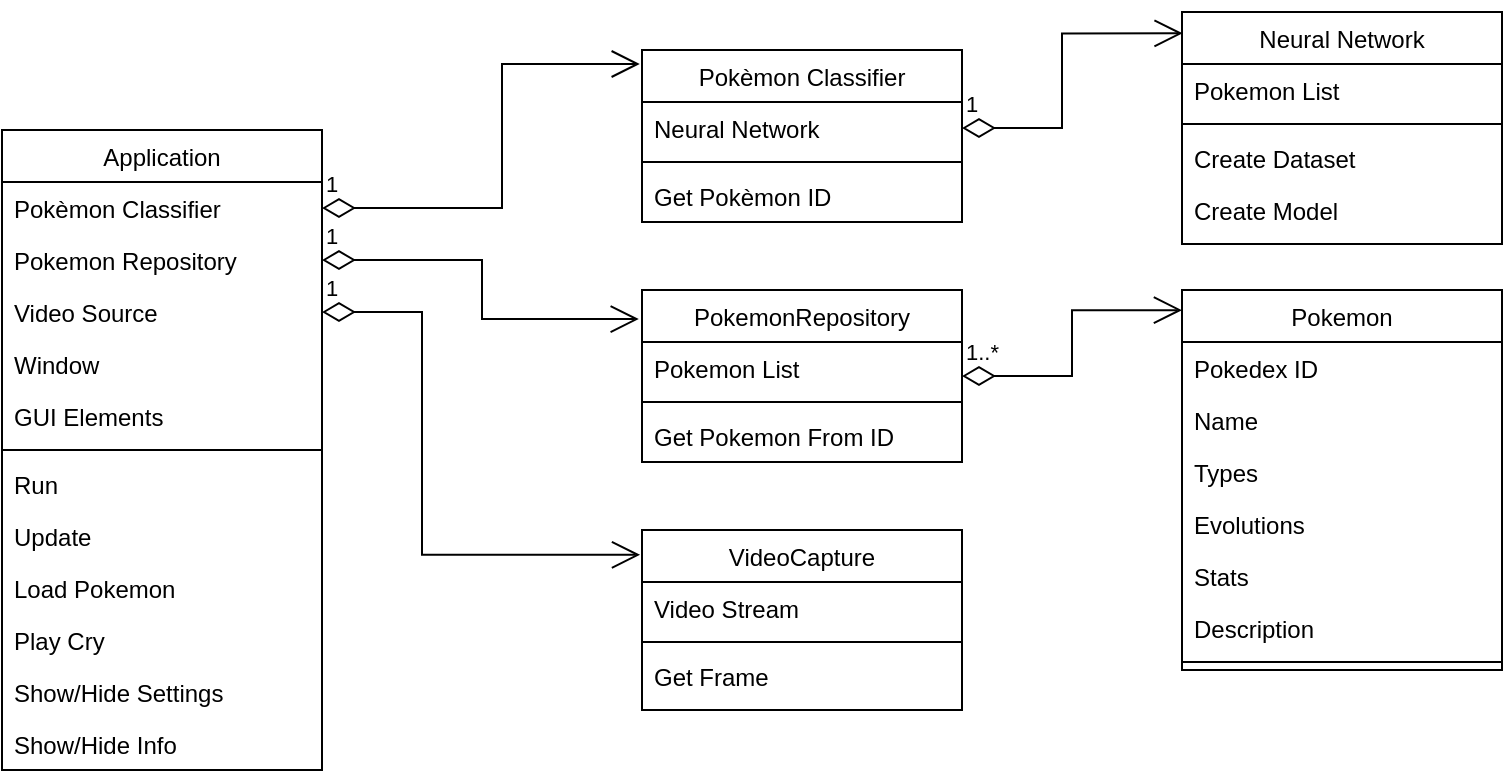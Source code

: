 <mxfile version="15.5.4" type="device"><diagram id="C5RBs43oDa-KdzZeNtuy" name="Page-1"><mxGraphModel dx="650" dy="634" grid="1" gridSize="10" guides="1" tooltips="1" connect="1" arrows="1" fold="1" page="1" pageScale="1" pageWidth="827" pageHeight="1169" math="0" shadow="0"><root><mxCell id="WIyWlLk6GJQsqaUBKTNV-0"/><mxCell id="WIyWlLk6GJQsqaUBKTNV-1" parent="WIyWlLk6GJQsqaUBKTNV-0"/><mxCell id="CxT3ovROOGnS5lEfjIYd-0" value="PokemonRepository" style="swimlane;fontStyle=0;align=center;verticalAlign=top;childLayout=stackLayout;horizontal=1;startSize=26;horizontalStack=0;resizeParent=1;resizeLast=0;collapsible=1;marginBottom=0;rounded=0;shadow=0;strokeWidth=1;" parent="WIyWlLk6GJQsqaUBKTNV-1" vertex="1"><mxGeometry x="370" y="340" width="160" height="86" as="geometry"><mxRectangle x="254" y="150" width="160" height="26" as="alternateBounds"/></mxGeometry></mxCell><mxCell id="CxT3ovROOGnS5lEfjIYd-26" value="Pokemon List" style="text;align=left;verticalAlign=top;spacingLeft=4;spacingRight=4;overflow=hidden;rotatable=0;points=[[0,0.5],[1,0.5]];portConstraint=eastwest;" parent="CxT3ovROOGnS5lEfjIYd-0" vertex="1"><mxGeometry y="26" width="160" height="26" as="geometry"/></mxCell><mxCell id="CxT3ovROOGnS5lEfjIYd-4" value="" style="line;html=1;strokeWidth=1;align=left;verticalAlign=middle;spacingTop=-1;spacingLeft=3;spacingRight=3;rotatable=0;labelPosition=right;points=[];portConstraint=eastwest;" parent="CxT3ovROOGnS5lEfjIYd-0" vertex="1"><mxGeometry y="52" width="160" height="8" as="geometry"/></mxCell><mxCell id="CxT3ovROOGnS5lEfjIYd-5" value="Get Pokemon From ID" style="text;align=left;verticalAlign=top;spacingLeft=4;spacingRight=4;overflow=hidden;rotatable=0;points=[[0,0.5],[1,0.5]];portConstraint=eastwest;" parent="CxT3ovROOGnS5lEfjIYd-0" vertex="1"><mxGeometry y="60" width="160" height="26" as="geometry"/></mxCell><mxCell id="CxT3ovROOGnS5lEfjIYd-6" value="Pokemon" style="swimlane;fontStyle=0;align=center;verticalAlign=top;childLayout=stackLayout;horizontal=1;startSize=26;horizontalStack=0;resizeParent=1;resizeLast=0;collapsible=1;marginBottom=0;rounded=0;shadow=0;strokeWidth=1;" parent="WIyWlLk6GJQsqaUBKTNV-1" vertex="1"><mxGeometry x="640" y="340" width="160" height="190" as="geometry"><mxRectangle x="230" y="140" width="160" height="26" as="alternateBounds"/></mxGeometry></mxCell><mxCell id="CxT3ovROOGnS5lEfjIYd-7" value="Pokedex ID" style="text;align=left;verticalAlign=top;spacingLeft=4;spacingRight=4;overflow=hidden;rotatable=0;points=[[0,0.5],[1,0.5]];portConstraint=eastwest;" parent="CxT3ovROOGnS5lEfjIYd-6" vertex="1"><mxGeometry y="26" width="160" height="26" as="geometry"/></mxCell><mxCell id="CxT3ovROOGnS5lEfjIYd-8" value="Name" style="text;align=left;verticalAlign=top;spacingLeft=4;spacingRight=4;overflow=hidden;rotatable=0;points=[[0,0.5],[1,0.5]];portConstraint=eastwest;rounded=0;shadow=0;html=0;" parent="CxT3ovROOGnS5lEfjIYd-6" vertex="1"><mxGeometry y="52" width="160" height="26" as="geometry"/></mxCell><mxCell id="CxT3ovROOGnS5lEfjIYd-9" value="Types" style="text;align=left;verticalAlign=top;spacingLeft=4;spacingRight=4;overflow=hidden;rotatable=0;points=[[0,0.5],[1,0.5]];portConstraint=eastwest;rounded=0;shadow=0;html=0;" parent="CxT3ovROOGnS5lEfjIYd-6" vertex="1"><mxGeometry y="78" width="160" height="26" as="geometry"/></mxCell><mxCell id="CxT3ovROOGnS5lEfjIYd-13" value="Evolutions" style="text;align=left;verticalAlign=top;spacingLeft=4;spacingRight=4;overflow=hidden;rotatable=0;points=[[0,0.5],[1,0.5]];portConstraint=eastwest;rounded=0;shadow=0;html=0;" parent="CxT3ovROOGnS5lEfjIYd-6" vertex="1"><mxGeometry y="104" width="160" height="26" as="geometry"/></mxCell><mxCell id="CxT3ovROOGnS5lEfjIYd-14" value="Stats" style="text;align=left;verticalAlign=top;spacingLeft=4;spacingRight=4;overflow=hidden;rotatable=0;points=[[0,0.5],[1,0.5]];portConstraint=eastwest;rounded=0;shadow=0;html=0;" parent="CxT3ovROOGnS5lEfjIYd-6" vertex="1"><mxGeometry y="130" width="160" height="26" as="geometry"/></mxCell><mxCell id="CxT3ovROOGnS5lEfjIYd-15" value="Description" style="text;align=left;verticalAlign=top;spacingLeft=4;spacingRight=4;overflow=hidden;rotatable=0;points=[[0,0.5],[1,0.5]];portConstraint=eastwest;rounded=0;shadow=0;html=0;" parent="CxT3ovROOGnS5lEfjIYd-6" vertex="1"><mxGeometry y="156" width="160" height="26" as="geometry"/></mxCell><mxCell id="UMjAxG0twNgWCCdrnOoS-13" value="" style="line;html=1;strokeWidth=1;align=left;verticalAlign=middle;spacingTop=-1;spacingLeft=3;spacingRight=3;rotatable=0;labelPosition=right;points=[];portConstraint=eastwest;" vertex="1" parent="CxT3ovROOGnS5lEfjIYd-6"><mxGeometry y="182" width="160" height="8" as="geometry"/></mxCell><mxCell id="CxT3ovROOGnS5lEfjIYd-16" value="1..*" style="endArrow=open;html=1;endSize=12;startArrow=diamondThin;startSize=14;startFill=0;edgeStyle=orthogonalEdgeStyle;align=left;verticalAlign=bottom;rounded=0;entryX=0;entryY=0.053;entryDx=0;entryDy=0;entryPerimeter=0;exitX=1;exitY=0.5;exitDx=0;exitDy=0;" parent="WIyWlLk6GJQsqaUBKTNV-1" source="CxT3ovROOGnS5lEfjIYd-0" target="CxT3ovROOGnS5lEfjIYd-6" edge="1"><mxGeometry x="-1" y="3" relative="1" as="geometry"><mxPoint x="526" y="149" as="sourcePoint"/><mxPoint x="636" y="300" as="targetPoint"/></mxGeometry></mxCell><mxCell id="CxT3ovROOGnS5lEfjIYd-17" value="VideoCapture" style="swimlane;fontStyle=0;align=center;verticalAlign=top;childLayout=stackLayout;horizontal=1;startSize=26;horizontalStack=0;resizeParent=1;resizeLast=0;collapsible=1;marginBottom=0;rounded=0;shadow=0;strokeWidth=1;" parent="WIyWlLk6GJQsqaUBKTNV-1" vertex="1"><mxGeometry x="370" y="460" width="160" height="90" as="geometry"><mxRectangle x="550" y="140" width="160" height="26" as="alternateBounds"/></mxGeometry></mxCell><mxCell id="CxT3ovROOGnS5lEfjIYd-18" value="Video Stream" style="text;align=left;verticalAlign=top;spacingLeft=4;spacingRight=4;overflow=hidden;rotatable=0;points=[[0,0.5],[1,0.5]];portConstraint=eastwest;" parent="CxT3ovROOGnS5lEfjIYd-17" vertex="1"><mxGeometry y="26" width="160" height="26" as="geometry"/></mxCell><mxCell id="CxT3ovROOGnS5lEfjIYd-23" value="" style="line;html=1;strokeWidth=1;align=left;verticalAlign=middle;spacingTop=-1;spacingLeft=3;spacingRight=3;rotatable=0;labelPosition=right;points=[];portConstraint=eastwest;" parent="CxT3ovROOGnS5lEfjIYd-17" vertex="1"><mxGeometry y="52" width="160" height="8" as="geometry"/></mxCell><mxCell id="CxT3ovROOGnS5lEfjIYd-24" value="Get Frame" style="text;align=left;verticalAlign=top;spacingLeft=4;spacingRight=4;overflow=hidden;rotatable=0;points=[[0,0.5],[1,0.5]];portConstraint=eastwest;" parent="CxT3ovROOGnS5lEfjIYd-17" vertex="1"><mxGeometry y="60" width="160" height="26" as="geometry"/></mxCell><mxCell id="CxT3ovROOGnS5lEfjIYd-27" value="Application" style="swimlane;fontStyle=0;align=center;verticalAlign=top;childLayout=stackLayout;horizontal=1;startSize=26;horizontalStack=0;resizeParent=1;resizeLast=0;collapsible=1;marginBottom=0;rounded=0;shadow=0;strokeWidth=1;" parent="WIyWlLk6GJQsqaUBKTNV-1" vertex="1"><mxGeometry x="50" y="260" width="160" height="320" as="geometry"><mxRectangle x="550" y="140" width="160" height="26" as="alternateBounds"/></mxGeometry></mxCell><mxCell id="UMjAxG0twNgWCCdrnOoS-4" value="Pokèmon Classifier" style="text;align=left;verticalAlign=top;spacingLeft=4;spacingRight=4;overflow=hidden;rotatable=0;points=[[0,0.5],[1,0.5]];portConstraint=eastwest;" vertex="1" parent="CxT3ovROOGnS5lEfjIYd-27"><mxGeometry y="26" width="160" height="26" as="geometry"/></mxCell><mxCell id="CxT3ovROOGnS5lEfjIYd-38" value="Pokemon Repository" style="text;align=left;verticalAlign=top;spacingLeft=4;spacingRight=4;overflow=hidden;rotatable=0;points=[[0,0.5],[1,0.5]];portConstraint=eastwest;" parent="CxT3ovROOGnS5lEfjIYd-27" vertex="1"><mxGeometry y="52" width="160" height="26" as="geometry"/></mxCell><mxCell id="CxT3ovROOGnS5lEfjIYd-39" value="Video Source" style="text;align=left;verticalAlign=top;spacingLeft=4;spacingRight=4;overflow=hidden;rotatable=0;points=[[0,0.5],[1,0.5]];portConstraint=eastwest;" parent="CxT3ovROOGnS5lEfjIYd-27" vertex="1"><mxGeometry y="78" width="160" height="26" as="geometry"/></mxCell><mxCell id="CxT3ovROOGnS5lEfjIYd-28" value="Window" style="text;align=left;verticalAlign=top;spacingLeft=4;spacingRight=4;overflow=hidden;rotatable=0;points=[[0,0.5],[1,0.5]];portConstraint=eastwest;" parent="CxT3ovROOGnS5lEfjIYd-27" vertex="1"><mxGeometry y="104" width="160" height="26" as="geometry"/></mxCell><mxCell id="CxT3ovROOGnS5lEfjIYd-37" value="GUI Elements" style="text;align=left;verticalAlign=top;spacingLeft=4;spacingRight=4;overflow=hidden;rotatable=0;points=[[0,0.5],[1,0.5]];portConstraint=eastwest;" parent="CxT3ovROOGnS5lEfjIYd-27" vertex="1"><mxGeometry y="130" width="160" height="26" as="geometry"/></mxCell><mxCell id="CxT3ovROOGnS5lEfjIYd-29" value="" style="line;html=1;strokeWidth=1;align=left;verticalAlign=middle;spacingTop=-1;spacingLeft=3;spacingRight=3;rotatable=0;labelPosition=right;points=[];portConstraint=eastwest;" parent="CxT3ovROOGnS5lEfjIYd-27" vertex="1"><mxGeometry y="156" width="160" height="8" as="geometry"/></mxCell><mxCell id="CxT3ovROOGnS5lEfjIYd-30" value="Run" style="text;align=left;verticalAlign=top;spacingLeft=4;spacingRight=4;overflow=hidden;rotatable=0;points=[[0,0.5],[1,0.5]];portConstraint=eastwest;" parent="CxT3ovROOGnS5lEfjIYd-27" vertex="1"><mxGeometry y="164" width="160" height="26" as="geometry"/></mxCell><mxCell id="CxT3ovROOGnS5lEfjIYd-43" value="Update" style="text;align=left;verticalAlign=top;spacingLeft=4;spacingRight=4;overflow=hidden;rotatable=0;points=[[0,0.5],[1,0.5]];portConstraint=eastwest;" parent="CxT3ovROOGnS5lEfjIYd-27" vertex="1"><mxGeometry y="190" width="160" height="26" as="geometry"/></mxCell><mxCell id="CxT3ovROOGnS5lEfjIYd-46" value="Load Pokemon" style="text;align=left;verticalAlign=top;spacingLeft=4;spacingRight=4;overflow=hidden;rotatable=0;points=[[0,0.5],[1,0.5]];portConstraint=eastwest;" parent="CxT3ovROOGnS5lEfjIYd-27" vertex="1"><mxGeometry y="216" width="160" height="26" as="geometry"/></mxCell><mxCell id="CxT3ovROOGnS5lEfjIYd-45" value="Play Cry" style="text;align=left;verticalAlign=top;spacingLeft=4;spacingRight=4;overflow=hidden;rotatable=0;points=[[0,0.5],[1,0.5]];portConstraint=eastwest;" parent="CxT3ovROOGnS5lEfjIYd-27" vertex="1"><mxGeometry y="242" width="160" height="26" as="geometry"/></mxCell><mxCell id="CxT3ovROOGnS5lEfjIYd-44" value="Show/Hide Settings" style="text;align=left;verticalAlign=top;spacingLeft=4;spacingRight=4;overflow=hidden;rotatable=0;points=[[0,0.5],[1,0.5]];portConstraint=eastwest;" parent="CxT3ovROOGnS5lEfjIYd-27" vertex="1"><mxGeometry y="268" width="160" height="26" as="geometry"/></mxCell><mxCell id="CxT3ovROOGnS5lEfjIYd-47" value="Show/Hide Info" style="text;align=left;verticalAlign=top;spacingLeft=4;spacingRight=4;overflow=hidden;rotatable=0;points=[[0,0.5],[1,0.5]];portConstraint=eastwest;" parent="CxT3ovROOGnS5lEfjIYd-27" vertex="1"><mxGeometry y="294" width="160" height="26" as="geometry"/></mxCell><mxCell id="CxT3ovROOGnS5lEfjIYd-41" value="1" style="endArrow=open;html=1;endSize=12;startArrow=diamondThin;startSize=14;startFill=0;edgeStyle=orthogonalEdgeStyle;align=left;verticalAlign=bottom;rounded=0;entryX=-0.01;entryY=0.169;entryDx=0;entryDy=0;entryPerimeter=0;exitX=1;exitY=0.5;exitDx=0;exitDy=0;" parent="WIyWlLk6GJQsqaUBKTNV-1" source="CxT3ovROOGnS5lEfjIYd-38" target="CxT3ovROOGnS5lEfjIYd-0" edge="1"><mxGeometry x="-1" y="3" relative="1" as="geometry"><mxPoint x="260" y="290" as="sourcePoint"/><mxPoint x="326" y="140.0" as="targetPoint"/><Array as="points"><mxPoint x="290" y="325"/><mxPoint x="290" y="354"/></Array></mxGeometry></mxCell><mxCell id="CxT3ovROOGnS5lEfjIYd-42" value="1" style="endArrow=open;html=1;endSize=12;startArrow=diamondThin;startSize=14;startFill=0;edgeStyle=orthogonalEdgeStyle;align=left;verticalAlign=bottom;rounded=0;entryX=-0.006;entryY=0.138;entryDx=0;entryDy=0;entryPerimeter=0;exitX=1;exitY=0.5;exitDx=0;exitDy=0;" parent="WIyWlLk6GJQsqaUBKTNV-1" source="CxT3ovROOGnS5lEfjIYd-39" target="CxT3ovROOGnS5lEfjIYd-17" edge="1"><mxGeometry x="-1" y="3" relative="1" as="geometry"><mxPoint x="231.6" y="360.47" as="sourcePoint"/><mxPoint x="380" y="306.004" as="targetPoint"/><Array as="points"><mxPoint x="260" y="351"/><mxPoint x="260" y="472"/></Array></mxGeometry></mxCell><mxCell id="UMjAxG0twNgWCCdrnOoS-0" value="Pokèmon Classifier" style="swimlane;fontStyle=0;align=center;verticalAlign=top;childLayout=stackLayout;horizontal=1;startSize=26;horizontalStack=0;resizeParent=1;resizeLast=0;collapsible=1;marginBottom=0;rounded=0;shadow=0;strokeWidth=1;" vertex="1" parent="WIyWlLk6GJQsqaUBKTNV-1"><mxGeometry x="370" y="220" width="160" height="86" as="geometry"><mxRectangle x="254" y="150" width="160" height="26" as="alternateBounds"/></mxGeometry></mxCell><mxCell id="UMjAxG0twNgWCCdrnOoS-1" value="Neural Network" style="text;align=left;verticalAlign=top;spacingLeft=4;spacingRight=4;overflow=hidden;rotatable=0;points=[[0,0.5],[1,0.5]];portConstraint=eastwest;" vertex="1" parent="UMjAxG0twNgWCCdrnOoS-0"><mxGeometry y="26" width="160" height="26" as="geometry"/></mxCell><mxCell id="UMjAxG0twNgWCCdrnOoS-2" value="" style="line;html=1;strokeWidth=1;align=left;verticalAlign=middle;spacingTop=-1;spacingLeft=3;spacingRight=3;rotatable=0;labelPosition=right;points=[];portConstraint=eastwest;" vertex="1" parent="UMjAxG0twNgWCCdrnOoS-0"><mxGeometry y="52" width="160" height="8" as="geometry"/></mxCell><mxCell id="UMjAxG0twNgWCCdrnOoS-17" value="Get Pokèmon ID" style="text;align=left;verticalAlign=top;spacingLeft=4;spacingRight=4;overflow=hidden;rotatable=0;points=[[0,0.5],[1,0.5]];portConstraint=eastwest;" vertex="1" parent="UMjAxG0twNgWCCdrnOoS-0"><mxGeometry y="60" width="160" height="26" as="geometry"/></mxCell><mxCell id="UMjAxG0twNgWCCdrnOoS-5" value="Neural Network" style="swimlane;fontStyle=0;align=center;verticalAlign=top;childLayout=stackLayout;horizontal=1;startSize=26;horizontalStack=0;resizeParent=1;resizeLast=0;collapsible=1;marginBottom=0;rounded=0;shadow=0;strokeWidth=1;" vertex="1" parent="WIyWlLk6GJQsqaUBKTNV-1"><mxGeometry x="640" y="201" width="160" height="116" as="geometry"><mxRectangle x="254" y="150" width="160" height="26" as="alternateBounds"/></mxGeometry></mxCell><mxCell id="UMjAxG0twNgWCCdrnOoS-6" value="Pokemon List" style="text;align=left;verticalAlign=top;spacingLeft=4;spacingRight=4;overflow=hidden;rotatable=0;points=[[0,0.5],[1,0.5]];portConstraint=eastwest;" vertex="1" parent="UMjAxG0twNgWCCdrnOoS-5"><mxGeometry y="26" width="160" height="26" as="geometry"/></mxCell><mxCell id="UMjAxG0twNgWCCdrnOoS-7" value="" style="line;html=1;strokeWidth=1;align=left;verticalAlign=middle;spacingTop=-1;spacingLeft=3;spacingRight=3;rotatable=0;labelPosition=right;points=[];portConstraint=eastwest;" vertex="1" parent="UMjAxG0twNgWCCdrnOoS-5"><mxGeometry y="52" width="160" height="8" as="geometry"/></mxCell><mxCell id="UMjAxG0twNgWCCdrnOoS-15" value="Create Dataset" style="text;align=left;verticalAlign=top;spacingLeft=4;spacingRight=4;overflow=hidden;rotatable=0;points=[[0,0.5],[1,0.5]];portConstraint=eastwest;" vertex="1" parent="UMjAxG0twNgWCCdrnOoS-5"><mxGeometry y="60" width="160" height="26" as="geometry"/></mxCell><mxCell id="UMjAxG0twNgWCCdrnOoS-16" value="Create Model" style="text;align=left;verticalAlign=top;spacingLeft=4;spacingRight=4;overflow=hidden;rotatable=0;points=[[0,0.5],[1,0.5]];portConstraint=eastwest;" vertex="1" parent="UMjAxG0twNgWCCdrnOoS-5"><mxGeometry y="86" width="160" height="26" as="geometry"/></mxCell><mxCell id="UMjAxG0twNgWCCdrnOoS-9" value="1" style="endArrow=open;html=1;endSize=12;startArrow=diamondThin;startSize=14;startFill=0;edgeStyle=orthogonalEdgeStyle;align=left;verticalAlign=bottom;rounded=0;entryX=-0.007;entryY=0.086;entryDx=0;entryDy=0;entryPerimeter=0;exitX=1;exitY=0.5;exitDx=0;exitDy=0;" edge="1" parent="WIyWlLk6GJQsqaUBKTNV-1" source="UMjAxG0twNgWCCdrnOoS-4" target="UMjAxG0twNgWCCdrnOoS-0"><mxGeometry x="-1" y="3" relative="1" as="geometry"><mxPoint x="220" y="280" as="sourcePoint"/><mxPoint x="378.4" y="309.534" as="targetPoint"/><Array as="points"><mxPoint x="300" y="299"/><mxPoint x="300" y="227"/><mxPoint x="369" y="227"/></Array></mxGeometry></mxCell><mxCell id="UMjAxG0twNgWCCdrnOoS-14" value="1" style="endArrow=open;html=1;endSize=12;startArrow=diamondThin;startSize=14;startFill=0;edgeStyle=orthogonalEdgeStyle;align=left;verticalAlign=bottom;rounded=0;entryX=0.002;entryY=0.092;entryDx=0;entryDy=0;entryPerimeter=0;exitX=1;exitY=0.5;exitDx=0;exitDy=0;" edge="1" parent="WIyWlLk6GJQsqaUBKTNV-1" source="UMjAxG0twNgWCCdrnOoS-1" target="UMjAxG0twNgWCCdrnOoS-5"><mxGeometry x="-1" y="3" relative="1" as="geometry"><mxPoint x="550" y="243.13" as="sourcePoint"/><mxPoint x="708.88" y="139.998" as="targetPoint"/><Array as="points"><mxPoint x="580" y="259"/><mxPoint x="580" y="212"/></Array></mxGeometry></mxCell></root></mxGraphModel></diagram></mxfile>